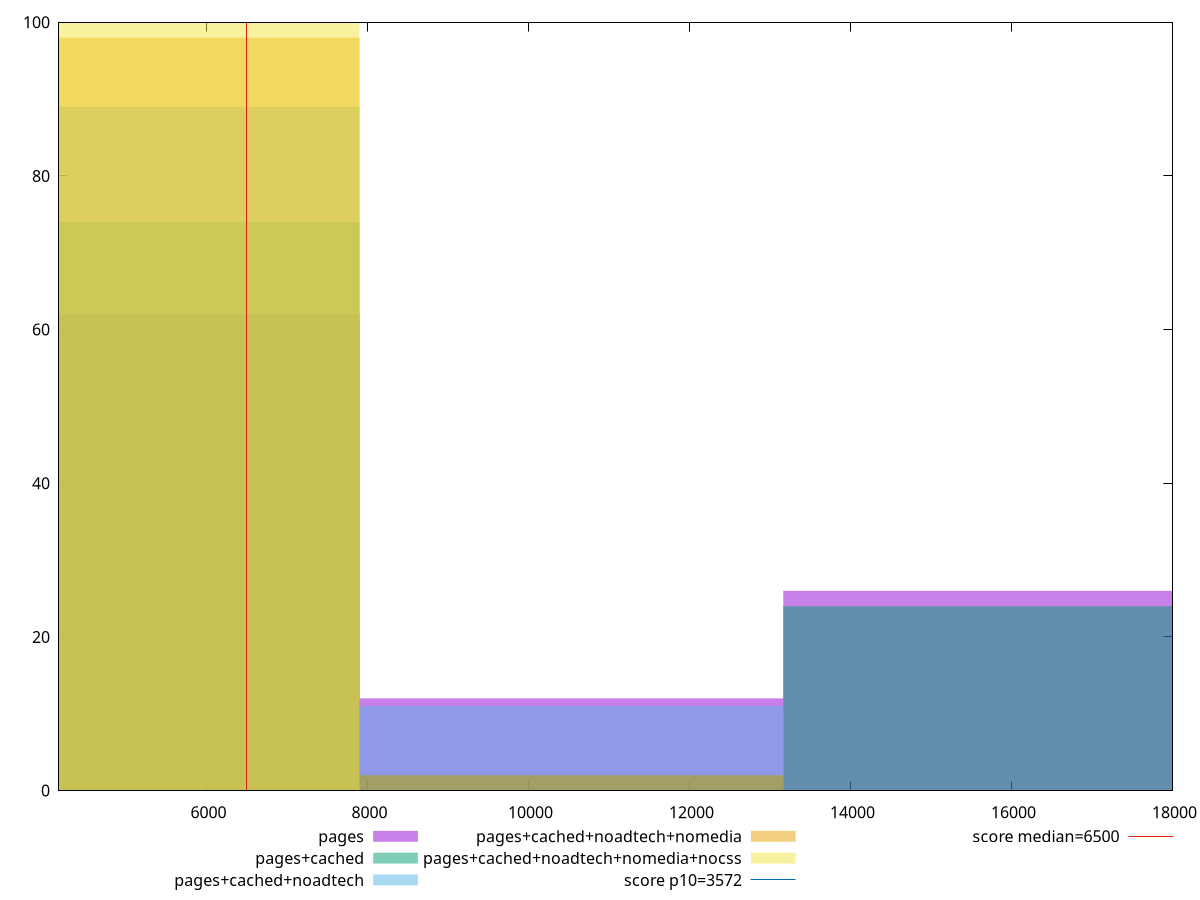 reset

$pages <<EOF
5265.827939063821 62
10531.655878127642 12
15797.483817191463 26
EOF

$pagesCached <<EOF
5265.827939063821 74
15797.483817191463 24
10531.655878127642 2
EOF

$pagesCachedNoadtech <<EOF
10531.655878127642 11
5265.827939063821 89
EOF

$pagesCachedNoadtechNomedia <<EOF
5265.827939063821 98
10531.655878127642 2
EOF

$pagesCachedNoadtechNomediaNocss <<EOF
5265.827939063821 100
EOF

set key outside below
set boxwidth 5265.827939063821
set xrange [4166.56:18000.403000000002]
set yrange [0:100]
set trange [0:100]
set style fill transparent solid 0.5 noborder

set parametric
set terminal svg size 640, 530 enhanced background rgb 'white'
set output "report_00015_2021-02-09T16-11-33.973Z/first-cpu-idle/comparison/histogram/all_raw.svg"

plot $pages title "pages" with boxes, \
     $pagesCached title "pages+cached" with boxes, \
     $pagesCachedNoadtech title "pages+cached+noadtech" with boxes, \
     $pagesCachedNoadtechNomedia title "pages+cached+noadtech+nomedia" with boxes, \
     $pagesCachedNoadtechNomediaNocss title "pages+cached+noadtech+nomedia+nocss" with boxes, \
     3572,t title "score p10=3572", \
     6500,t title "score median=6500"

reset
